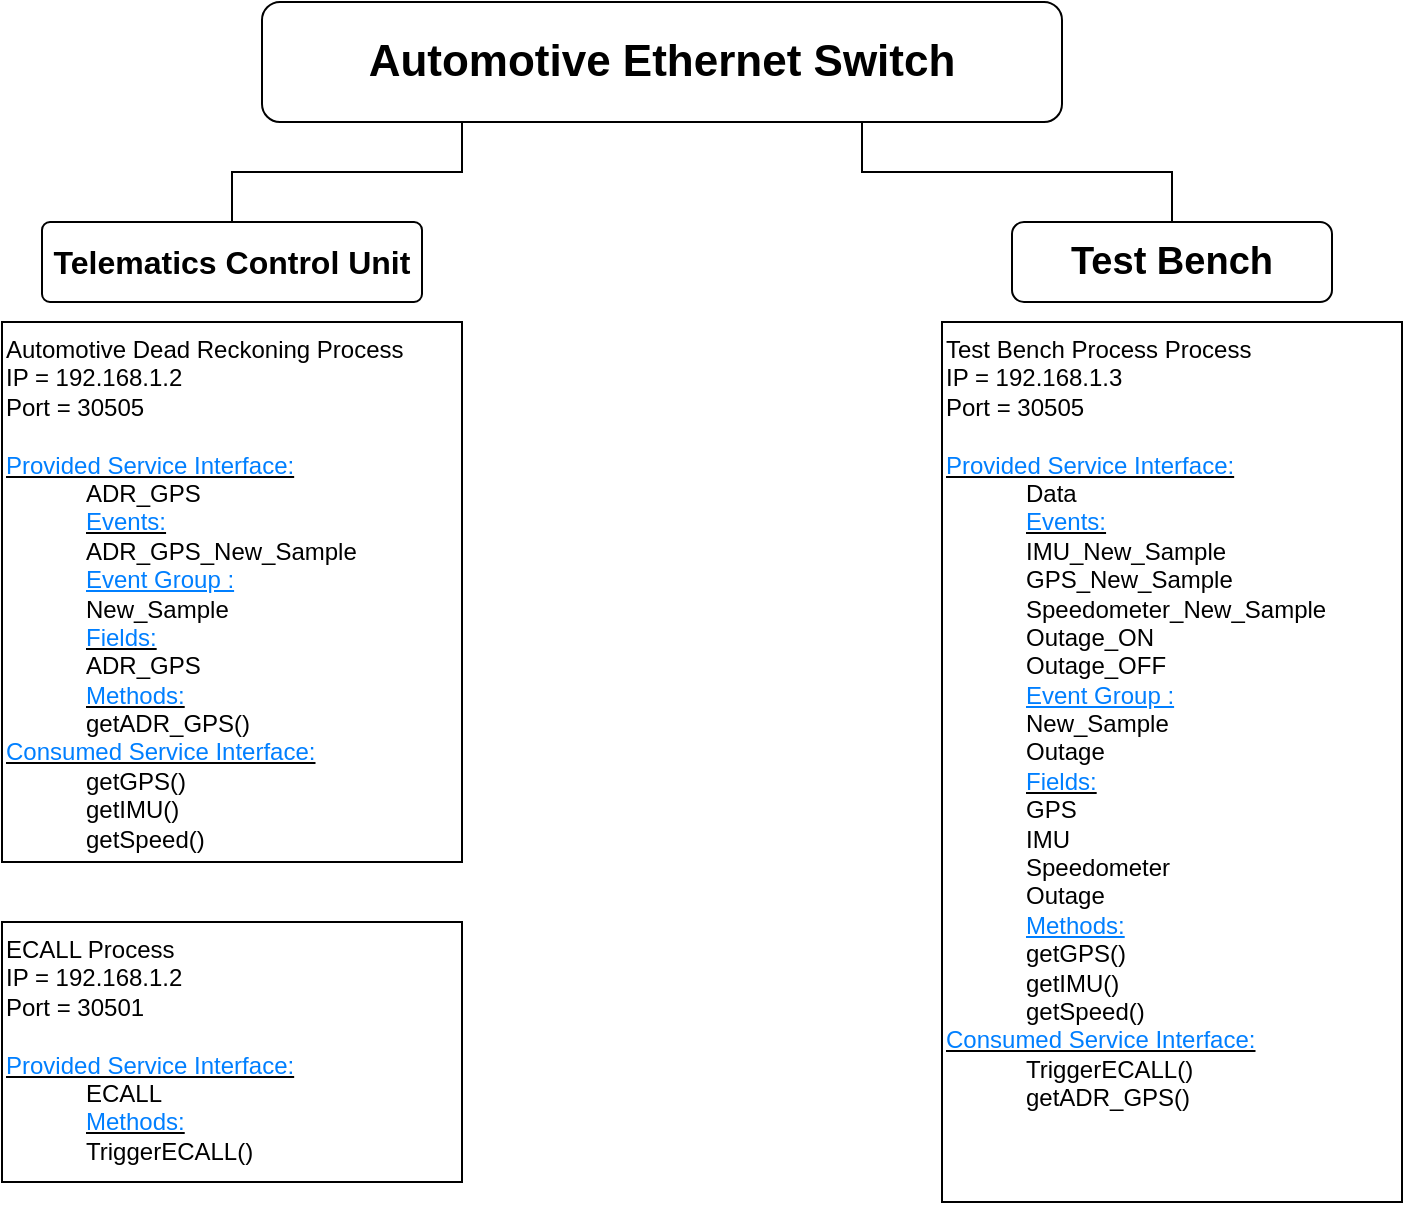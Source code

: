 <mxfile version="13.9.9" type="device"><diagram id="Qx0S_n31SAO_RNDKdWbl" name="Page-1"><mxGraphModel dx="976" dy="647" grid="1" gridSize="10" guides="1" tooltips="1" connect="1" arrows="1" fold="1" page="1" pageScale="1" pageWidth="827" pageHeight="1169" math="0" shadow="0"><root><mxCell id="0"/><mxCell id="1" parent="0"/><mxCell id="2I9nTVck37tzlKiqjSVX-1" value="&lt;b&gt;&lt;font style=&quot;font-size: 22px&quot;&gt;Automotive Ethernet Switch&lt;/font&gt;&lt;/b&gt;" style="rounded=1;whiteSpace=wrap;html=1;" vertex="1" parent="1"><mxGeometry x="210" y="120" width="400" height="60" as="geometry"/></mxCell><mxCell id="2I9nTVck37tzlKiqjSVX-13" style="edgeStyle=orthogonalEdgeStyle;rounded=0;orthogonalLoop=1;jettySize=auto;html=1;entryX=0.25;entryY=1;entryDx=0;entryDy=0;endArrow=none;endFill=0;" edge="1" parent="1" source="2I9nTVck37tzlKiqjSVX-11" target="2I9nTVck37tzlKiqjSVX-1"><mxGeometry relative="1" as="geometry"/></mxCell><mxCell id="2I9nTVck37tzlKiqjSVX-11" value="&lt;font style=&quot;font-size: 16px&quot;&gt;&lt;b&gt;Telematics Control Unit&lt;/b&gt;&lt;/font&gt;" style="rounded=1;whiteSpace=wrap;html=1;arcSize=10;" vertex="1" parent="1"><mxGeometry x="100" y="230" width="190" height="40" as="geometry"/></mxCell><mxCell id="2I9nTVck37tzlKiqjSVX-14" style="edgeStyle=orthogonalEdgeStyle;rounded=0;orthogonalLoop=1;jettySize=auto;html=1;entryX=0.75;entryY=1;entryDx=0;entryDy=0;endArrow=none;endFill=0;" edge="1" parent="1" source="2I9nTVck37tzlKiqjSVX-12" target="2I9nTVck37tzlKiqjSVX-1"><mxGeometry relative="1" as="geometry"/></mxCell><mxCell id="2I9nTVck37tzlKiqjSVX-12" value="&lt;b&gt;&lt;font style=&quot;font-size: 19px&quot;&gt;Test Bench&lt;/font&gt;&lt;/b&gt;" style="rounded=1;whiteSpace=wrap;html=1;" vertex="1" parent="1"><mxGeometry x="585" y="230" width="160" height="40" as="geometry"/></mxCell><mxCell id="2I9nTVck37tzlKiqjSVX-15" value="Automotive Dead Reckoning Process&lt;br&gt;IP = 192.168.1.2&lt;br&gt;Port = 30505&lt;br&gt;&lt;br&gt;&lt;u&gt;&lt;font color=&quot;#007fff&quot;&gt;Provided Service Interface:&lt;br&gt;&lt;/font&gt;&lt;/u&gt;&lt;blockquote style=&quot;margin: 0 0 0 40px ; border: none ; padding: 0px&quot;&gt;ADR_GPS&lt;/blockquote&gt;&lt;blockquote style=&quot;margin: 0 0 0 40px ; border: none ; padding: 0px&quot;&gt;&lt;u&gt;&lt;font color=&quot;#007fff&quot;&gt;Events:&lt;/font&gt;&lt;/u&gt;&lt;/blockquote&gt;&lt;blockquote style=&quot;margin: 0 0 0 40px ; border: none ; padding: 0px&quot;&gt;&lt;font&gt;ADR_GPS_New_Sample&lt;br&gt;&lt;font color=&quot;#007fff&quot;&gt;&lt;u&gt;Event Group :&lt;/u&gt;&lt;/font&gt;&lt;br&gt;New_Sample&lt;/font&gt;&lt;/blockquote&gt;&lt;blockquote style=&quot;margin: 0 0 0 40px ; border: none ; padding: 0px&quot;&gt;&lt;u&gt;&lt;font color=&quot;#007fff&quot;&gt;Fields:&lt;/font&gt;&lt;/u&gt;&lt;/blockquote&gt;&lt;blockquote style=&quot;margin: 0 0 0 40px ; border: none ; padding: 0px&quot;&gt;ADR_GPS&lt;u&gt;&lt;font color=&quot;#007fff&quot;&gt;&lt;br&gt;Methods:&lt;/font&gt;&lt;/u&gt;&lt;/blockquote&gt;&lt;blockquote style=&quot;margin: 0 0 0 40px ; border: none ; padding: 0px&quot;&gt;getADR_GPS()&lt;/blockquote&gt;&lt;u&gt;&lt;font color=&quot;#007fff&quot;&gt;Consumed Service Interface:&lt;br&gt;&lt;/font&gt;&lt;/u&gt;&lt;blockquote style=&quot;margin: 0 0 0 40px ; border: none ; padding: 0px&quot;&gt;getGPS()&lt;/blockquote&gt;&lt;blockquote style=&quot;margin: 0 0 0 40px ; border: none ; padding: 0px&quot;&gt;getIMU()&lt;/blockquote&gt;&lt;blockquote style=&quot;margin: 0 0 0 40px ; border: none ; padding: 0px&quot;&gt;getSpeed()&lt;/blockquote&gt;" style="rounded=0;whiteSpace=wrap;html=1;verticalAlign=top;align=left;" vertex="1" parent="1"><mxGeometry x="80" y="280" width="230" height="270" as="geometry"/></mxCell><mxCell id="2I9nTVck37tzlKiqjSVX-19" value="Test Bench Process Process&lt;br&gt;IP = 192.168.1.3&lt;br&gt;Port = 30505&lt;br&gt;&lt;br&gt;&lt;u&gt;&lt;font color=&quot;#007fff&quot;&gt;Provided Service Interface:&lt;br&gt;&lt;/font&gt;&lt;/u&gt;&lt;blockquote style=&quot;margin: 0 0 0 40px ; border: none ; padding: 0px&quot;&gt;Data&lt;/blockquote&gt;&lt;blockquote style=&quot;margin: 0 0 0 40px ; border: none ; padding: 0px&quot;&gt;&lt;u&gt;&lt;font color=&quot;#007fff&quot;&gt;Events:&lt;/font&gt;&lt;/u&gt;&lt;/blockquote&gt;&lt;blockquote style=&quot;margin: 0 0 0 40px ; border: none ; padding: 0px&quot;&gt;&lt;font&gt;IMU_New_Sample&lt;/font&gt;&lt;/blockquote&gt;&lt;blockquote style=&quot;margin: 0 0 0 40px ; border: none ; padding: 0px&quot;&gt;&lt;font&gt;GPS_New_Sample&lt;/font&gt;&lt;/blockquote&gt;&lt;blockquote style=&quot;margin: 0 0 0 40px ; border: none ; padding: 0px&quot;&gt;&lt;font&gt;Speedometer_New_Sample&lt;br&gt;Outage_ON&lt;br&gt;Outage_OFF&lt;/font&gt;&lt;/blockquote&gt;&lt;blockquote style=&quot;margin: 0 0 0 40px ; border: none ; padding: 0px&quot;&gt;&lt;font&gt;&lt;font color=&quot;#007fff&quot;&gt;&lt;u&gt;Event Group :&lt;/u&gt;&lt;/font&gt;&lt;br&gt;New_Sample&lt;br&gt;&lt;/font&gt;&lt;/blockquote&gt;&lt;blockquote style=&quot;margin: 0 0 0 40px ; border: none ; padding: 0px&quot;&gt;&lt;font&gt;Outage&lt;/font&gt;&lt;/blockquote&gt;&lt;blockquote style=&quot;margin: 0 0 0 40px ; border: none ; padding: 0px&quot;&gt;&lt;u&gt;&lt;font color=&quot;#007fff&quot;&gt;Fields:&lt;/font&gt;&lt;/u&gt;&lt;/blockquote&gt;&lt;blockquote style=&quot;margin: 0 0 0 40px ; border: none ; padding: 0px&quot;&gt;GPS&lt;br&gt;IMU&lt;br&gt;Speedometer&lt;br&gt;Outage&lt;br&gt;&lt;u style=&quot;color: rgb(0 , 127 , 255)&quot;&gt;Methods:&lt;/u&gt;&lt;/blockquote&gt;&lt;blockquote style=&quot;margin: 0 0 0 40px ; border: none ; padding: 0px&quot;&gt;getGPS()&lt;/blockquote&gt;&lt;blockquote style=&quot;margin: 0 0 0 40px ; border: none ; padding: 0px&quot;&gt;getIMU()&lt;/blockquote&gt;&lt;blockquote style=&quot;margin: 0 0 0 40px ; border: none ; padding: 0px&quot;&gt;getSpeed()&lt;/blockquote&gt;&lt;u&gt;&lt;font color=&quot;#007fff&quot;&gt;Consumed Service Interface:&lt;br&gt;&lt;/font&gt;&lt;/u&gt;&lt;blockquote style=&quot;margin: 0 0 0 40px ; border: none ; padding: 0px&quot;&gt;TriggerECALL()&lt;/blockquote&gt;&lt;blockquote style=&quot;margin: 0 0 0 40px ; border: none ; padding: 0px&quot;&gt;getADR_GPS()&lt;/blockquote&gt;" style="rounded=0;whiteSpace=wrap;html=1;verticalAlign=top;align=left;" vertex="1" parent="1"><mxGeometry x="550" y="280" width="230" height="440" as="geometry"/></mxCell><mxCell id="2I9nTVck37tzlKiqjSVX-20" value="ECALL Process&lt;br&gt;IP = 192.168.1.2&lt;br&gt;Port = 30501&lt;br&gt;&lt;br&gt;&lt;u&gt;&lt;font color=&quot;#007fff&quot;&gt;Provided Service Interface:&lt;br&gt;&lt;/font&gt;&lt;/u&gt;&lt;blockquote style=&quot;margin: 0 0 0 40px ; border: none ; padding: 0px&quot;&gt;ECALL&lt;/blockquote&gt;&lt;blockquote style=&quot;margin: 0 0 0 40px ; border: none ; padding: 0px&quot;&gt;&lt;u&gt;&lt;font color=&quot;#007fff&quot;&gt;Methods:&lt;/font&gt;&lt;/u&gt;&lt;/blockquote&gt;&lt;blockquote style=&quot;margin: 0 0 0 40px ; border: none ; padding: 0px&quot;&gt;TriggerECALL()&lt;/blockquote&gt;" style="rounded=0;whiteSpace=wrap;html=1;verticalAlign=top;align=left;" vertex="1" parent="1"><mxGeometry x="80" y="580" width="230" height="130" as="geometry"/></mxCell></root></mxGraphModel></diagram></mxfile>